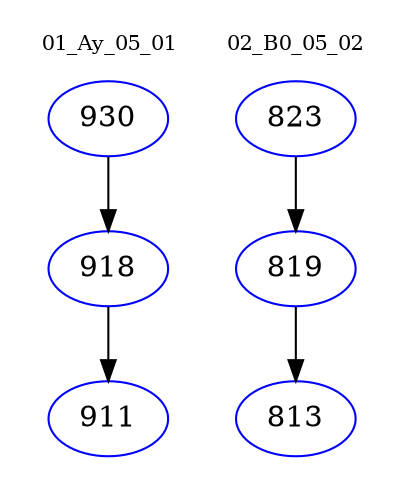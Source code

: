 digraph{
subgraph cluster_0 {
color = white
label = "01_Ay_05_01";
fontsize=10;
T0_930 [label="930", color="blue"]
T0_930 -> T0_918 [color="black"]
T0_918 [label="918", color="blue"]
T0_918 -> T0_911 [color="black"]
T0_911 [label="911", color="blue"]
}
subgraph cluster_1 {
color = white
label = "02_B0_05_02";
fontsize=10;
T1_823 [label="823", color="blue"]
T1_823 -> T1_819 [color="black"]
T1_819 [label="819", color="blue"]
T1_819 -> T1_813 [color="black"]
T1_813 [label="813", color="blue"]
}
}
